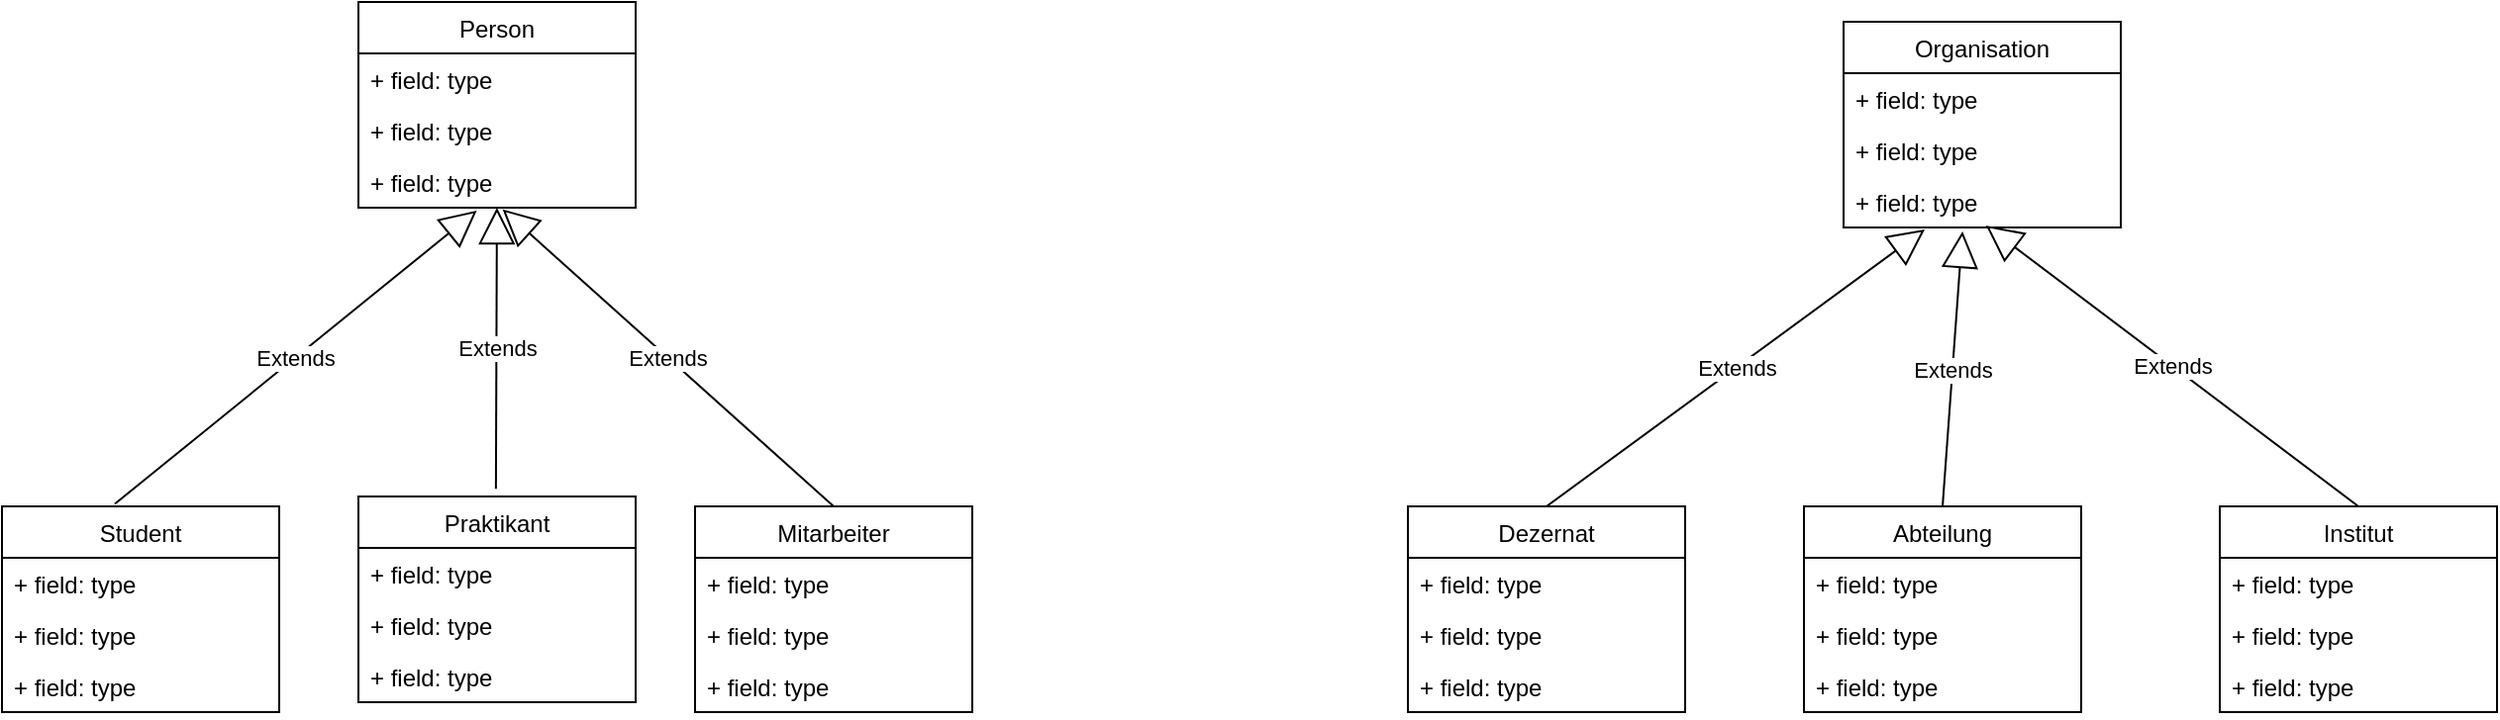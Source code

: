 <mxfile version="14.3.2" type="github">
  <diagram id="WPbqoAnaU2J0kOiB-rKB" name="Page-1">
    <mxGraphModel dx="1572" dy="1040" grid="1" gridSize="10" guides="1" tooltips="1" connect="1" arrows="1" fold="1" page="1" pageScale="1" pageWidth="827" pageHeight="1169" math="0" shadow="0">
      <root>
        <mxCell id="0" />
        <mxCell id="1" parent="0" />
        <mxCell id="PbquLr2xbKYXp6guB9dM-1" value="Person" style="swimlane;fontStyle=0;childLayout=stackLayout;horizontal=1;startSize=26;fillColor=none;horizontalStack=0;resizeParent=1;resizeParentMax=0;resizeLast=0;collapsible=1;marginBottom=0;" vertex="1" parent="1">
          <mxGeometry x="290" y="250" width="140" height="104" as="geometry" />
        </mxCell>
        <mxCell id="PbquLr2xbKYXp6guB9dM-2" value="+ field: type" style="text;strokeColor=none;fillColor=none;align=left;verticalAlign=top;spacingLeft=4;spacingRight=4;overflow=hidden;rotatable=0;points=[[0,0.5],[1,0.5]];portConstraint=eastwest;" vertex="1" parent="PbquLr2xbKYXp6guB9dM-1">
          <mxGeometry y="26" width="140" height="26" as="geometry" />
        </mxCell>
        <mxCell id="PbquLr2xbKYXp6guB9dM-3" value="+ field: type" style="text;strokeColor=none;fillColor=none;align=left;verticalAlign=top;spacingLeft=4;spacingRight=4;overflow=hidden;rotatable=0;points=[[0,0.5],[1,0.5]];portConstraint=eastwest;" vertex="1" parent="PbquLr2xbKYXp6guB9dM-1">
          <mxGeometry y="52" width="140" height="26" as="geometry" />
        </mxCell>
        <mxCell id="PbquLr2xbKYXp6guB9dM-4" value="+ field: type" style="text;strokeColor=none;fillColor=none;align=left;verticalAlign=top;spacingLeft=4;spacingRight=4;overflow=hidden;rotatable=0;points=[[0,0.5],[1,0.5]];portConstraint=eastwest;" vertex="1" parent="PbquLr2xbKYXp6guB9dM-1">
          <mxGeometry y="78" width="140" height="26" as="geometry" />
        </mxCell>
        <mxCell id="PbquLr2xbKYXp6guB9dM-5" value="Praktikant" style="swimlane;fontStyle=0;childLayout=stackLayout;horizontal=1;startSize=26;fillColor=none;horizontalStack=0;resizeParent=1;resizeParentMax=0;resizeLast=0;collapsible=1;marginBottom=0;" vertex="1" parent="1">
          <mxGeometry x="290" y="500" width="140" height="104" as="geometry" />
        </mxCell>
        <mxCell id="PbquLr2xbKYXp6guB9dM-6" value="+ field: type" style="text;strokeColor=none;fillColor=none;align=left;verticalAlign=top;spacingLeft=4;spacingRight=4;overflow=hidden;rotatable=0;points=[[0,0.5],[1,0.5]];portConstraint=eastwest;" vertex="1" parent="PbquLr2xbKYXp6guB9dM-5">
          <mxGeometry y="26" width="140" height="26" as="geometry" />
        </mxCell>
        <mxCell id="PbquLr2xbKYXp6guB9dM-7" value="+ field: type" style="text;strokeColor=none;fillColor=none;align=left;verticalAlign=top;spacingLeft=4;spacingRight=4;overflow=hidden;rotatable=0;points=[[0,0.5],[1,0.5]];portConstraint=eastwest;" vertex="1" parent="PbquLr2xbKYXp6guB9dM-5">
          <mxGeometry y="52" width="140" height="26" as="geometry" />
        </mxCell>
        <mxCell id="PbquLr2xbKYXp6guB9dM-8" value="+ field: type" style="text;strokeColor=none;fillColor=none;align=left;verticalAlign=top;spacingLeft=4;spacingRight=4;overflow=hidden;rotatable=0;points=[[0,0.5],[1,0.5]];portConstraint=eastwest;" vertex="1" parent="PbquLr2xbKYXp6guB9dM-5">
          <mxGeometry y="78" width="140" height="26" as="geometry" />
        </mxCell>
        <mxCell id="PbquLr2xbKYXp6guB9dM-9" value="Student" style="swimlane;fontStyle=0;childLayout=stackLayout;horizontal=1;startSize=26;fillColor=none;horizontalStack=0;resizeParent=1;resizeParentMax=0;resizeLast=0;collapsible=1;marginBottom=0;" vertex="1" parent="1">
          <mxGeometry x="110" y="505" width="140" height="104" as="geometry" />
        </mxCell>
        <mxCell id="PbquLr2xbKYXp6guB9dM-10" value="+ field: type" style="text;strokeColor=none;fillColor=none;align=left;verticalAlign=top;spacingLeft=4;spacingRight=4;overflow=hidden;rotatable=0;points=[[0,0.5],[1,0.5]];portConstraint=eastwest;" vertex="1" parent="PbquLr2xbKYXp6guB9dM-9">
          <mxGeometry y="26" width="140" height="26" as="geometry" />
        </mxCell>
        <mxCell id="PbquLr2xbKYXp6guB9dM-11" value="+ field: type" style="text;strokeColor=none;fillColor=none;align=left;verticalAlign=top;spacingLeft=4;spacingRight=4;overflow=hidden;rotatable=0;points=[[0,0.5],[1,0.5]];portConstraint=eastwest;" vertex="1" parent="PbquLr2xbKYXp6guB9dM-9">
          <mxGeometry y="52" width="140" height="26" as="geometry" />
        </mxCell>
        <mxCell id="PbquLr2xbKYXp6guB9dM-12" value="+ field: type" style="text;strokeColor=none;fillColor=none;align=left;verticalAlign=top;spacingLeft=4;spacingRight=4;overflow=hidden;rotatable=0;points=[[0,0.5],[1,0.5]];portConstraint=eastwest;" vertex="1" parent="PbquLr2xbKYXp6guB9dM-9">
          <mxGeometry y="78" width="140" height="26" as="geometry" />
        </mxCell>
        <mxCell id="PbquLr2xbKYXp6guB9dM-13" value="Mitarbeiter" style="swimlane;fontStyle=0;childLayout=stackLayout;horizontal=1;startSize=26;fillColor=none;horizontalStack=0;resizeParent=1;resizeParentMax=0;resizeLast=0;collapsible=1;marginBottom=0;" vertex="1" parent="1">
          <mxGeometry x="460" y="505" width="140" height="104" as="geometry" />
        </mxCell>
        <mxCell id="PbquLr2xbKYXp6guB9dM-14" value="+ field: type" style="text;strokeColor=none;fillColor=none;align=left;verticalAlign=top;spacingLeft=4;spacingRight=4;overflow=hidden;rotatable=0;points=[[0,0.5],[1,0.5]];portConstraint=eastwest;" vertex="1" parent="PbquLr2xbKYXp6guB9dM-13">
          <mxGeometry y="26" width="140" height="26" as="geometry" />
        </mxCell>
        <mxCell id="PbquLr2xbKYXp6guB9dM-15" value="+ field: type" style="text;strokeColor=none;fillColor=none;align=left;verticalAlign=top;spacingLeft=4;spacingRight=4;overflow=hidden;rotatable=0;points=[[0,0.5],[1,0.5]];portConstraint=eastwest;" vertex="1" parent="PbquLr2xbKYXp6guB9dM-13">
          <mxGeometry y="52" width="140" height="26" as="geometry" />
        </mxCell>
        <mxCell id="PbquLr2xbKYXp6guB9dM-16" value="+ field: type" style="text;strokeColor=none;fillColor=none;align=left;verticalAlign=top;spacingLeft=4;spacingRight=4;overflow=hidden;rotatable=0;points=[[0,0.5],[1,0.5]];portConstraint=eastwest;" vertex="1" parent="PbquLr2xbKYXp6guB9dM-13">
          <mxGeometry y="78" width="140" height="26" as="geometry" />
        </mxCell>
        <mxCell id="PbquLr2xbKYXp6guB9dM-17" value="Extends" style="endArrow=block;endSize=16;endFill=0;html=1;entryX=0.427;entryY=1.057;entryDx=0;entryDy=0;entryPerimeter=0;exitX=0.407;exitY=-0.012;exitDx=0;exitDy=0;exitPerimeter=0;" edge="1" parent="1" source="PbquLr2xbKYXp6guB9dM-9" target="PbquLr2xbKYXp6guB9dM-4">
          <mxGeometry width="160" relative="1" as="geometry">
            <mxPoint x="160" y="370" as="sourcePoint" />
            <mxPoint x="530" y="450" as="targetPoint" />
          </mxGeometry>
        </mxCell>
        <mxCell id="PbquLr2xbKYXp6guB9dM-20" value="Organisation" style="swimlane;fontStyle=0;childLayout=stackLayout;horizontal=1;startSize=26;fillColor=none;horizontalStack=0;resizeParent=1;resizeParentMax=0;resizeLast=0;collapsible=1;marginBottom=0;" vertex="1" parent="1">
          <mxGeometry x="1040" y="260" width="140" height="104" as="geometry" />
        </mxCell>
        <mxCell id="PbquLr2xbKYXp6guB9dM-21" value="+ field: type" style="text;strokeColor=none;fillColor=none;align=left;verticalAlign=top;spacingLeft=4;spacingRight=4;overflow=hidden;rotatable=0;points=[[0,0.5],[1,0.5]];portConstraint=eastwest;" vertex="1" parent="PbquLr2xbKYXp6guB9dM-20">
          <mxGeometry y="26" width="140" height="26" as="geometry" />
        </mxCell>
        <mxCell id="PbquLr2xbKYXp6guB9dM-22" value="+ field: type" style="text;strokeColor=none;fillColor=none;align=left;verticalAlign=top;spacingLeft=4;spacingRight=4;overflow=hidden;rotatable=0;points=[[0,0.5],[1,0.5]];portConstraint=eastwest;" vertex="1" parent="PbquLr2xbKYXp6guB9dM-20">
          <mxGeometry y="52" width="140" height="26" as="geometry" />
        </mxCell>
        <mxCell id="PbquLr2xbKYXp6guB9dM-23" value="+ field: type" style="text;strokeColor=none;fillColor=none;align=left;verticalAlign=top;spacingLeft=4;spacingRight=4;overflow=hidden;rotatable=0;points=[[0,0.5],[1,0.5]];portConstraint=eastwest;" vertex="1" parent="PbquLr2xbKYXp6guB9dM-20">
          <mxGeometry y="78" width="140" height="26" as="geometry" />
        </mxCell>
        <mxCell id="PbquLr2xbKYXp6guB9dM-24" value="Dezernat" style="swimlane;fontStyle=0;childLayout=stackLayout;horizontal=1;startSize=26;fillColor=none;horizontalStack=0;resizeParent=1;resizeParentMax=0;resizeLast=0;collapsible=1;marginBottom=0;" vertex="1" parent="1">
          <mxGeometry x="820" y="505" width="140" height="104" as="geometry" />
        </mxCell>
        <mxCell id="PbquLr2xbKYXp6guB9dM-25" value="+ field: type" style="text;strokeColor=none;fillColor=none;align=left;verticalAlign=top;spacingLeft=4;spacingRight=4;overflow=hidden;rotatable=0;points=[[0,0.5],[1,0.5]];portConstraint=eastwest;" vertex="1" parent="PbquLr2xbKYXp6guB9dM-24">
          <mxGeometry y="26" width="140" height="26" as="geometry" />
        </mxCell>
        <mxCell id="PbquLr2xbKYXp6guB9dM-26" value="+ field: type" style="text;strokeColor=none;fillColor=none;align=left;verticalAlign=top;spacingLeft=4;spacingRight=4;overflow=hidden;rotatable=0;points=[[0,0.5],[1,0.5]];portConstraint=eastwest;" vertex="1" parent="PbquLr2xbKYXp6guB9dM-24">
          <mxGeometry y="52" width="140" height="26" as="geometry" />
        </mxCell>
        <mxCell id="PbquLr2xbKYXp6guB9dM-27" value="+ field: type" style="text;strokeColor=none;fillColor=none;align=left;verticalAlign=top;spacingLeft=4;spacingRight=4;overflow=hidden;rotatable=0;points=[[0,0.5],[1,0.5]];portConstraint=eastwest;" vertex="1" parent="PbquLr2xbKYXp6guB9dM-24">
          <mxGeometry y="78" width="140" height="26" as="geometry" />
        </mxCell>
        <mxCell id="PbquLr2xbKYXp6guB9dM-28" value="Institut" style="swimlane;fontStyle=0;childLayout=stackLayout;horizontal=1;startSize=26;fillColor=none;horizontalStack=0;resizeParent=1;resizeParentMax=0;resizeLast=0;collapsible=1;marginBottom=0;" vertex="1" parent="1">
          <mxGeometry x="1230" y="505" width="140" height="104" as="geometry" />
        </mxCell>
        <mxCell id="PbquLr2xbKYXp6guB9dM-29" value="+ field: type" style="text;strokeColor=none;fillColor=none;align=left;verticalAlign=top;spacingLeft=4;spacingRight=4;overflow=hidden;rotatable=0;points=[[0,0.5],[1,0.5]];portConstraint=eastwest;" vertex="1" parent="PbquLr2xbKYXp6guB9dM-28">
          <mxGeometry y="26" width="140" height="26" as="geometry" />
        </mxCell>
        <mxCell id="PbquLr2xbKYXp6guB9dM-30" value="+ field: type" style="text;strokeColor=none;fillColor=none;align=left;verticalAlign=top;spacingLeft=4;spacingRight=4;overflow=hidden;rotatable=0;points=[[0,0.5],[1,0.5]];portConstraint=eastwest;" vertex="1" parent="PbquLr2xbKYXp6guB9dM-28">
          <mxGeometry y="52" width="140" height="26" as="geometry" />
        </mxCell>
        <mxCell id="PbquLr2xbKYXp6guB9dM-31" value="+ field: type" style="text;strokeColor=none;fillColor=none;align=left;verticalAlign=top;spacingLeft=4;spacingRight=4;overflow=hidden;rotatable=0;points=[[0,0.5],[1,0.5]];portConstraint=eastwest;" vertex="1" parent="PbquLr2xbKYXp6guB9dM-28">
          <mxGeometry y="78" width="140" height="26" as="geometry" />
        </mxCell>
        <mxCell id="PbquLr2xbKYXp6guB9dM-32" value="Abteilung" style="swimlane;fontStyle=0;childLayout=stackLayout;horizontal=1;startSize=26;fillColor=none;horizontalStack=0;resizeParent=1;resizeParentMax=0;resizeLast=0;collapsible=1;marginBottom=0;" vertex="1" parent="1">
          <mxGeometry x="1020" y="505" width="140" height="104" as="geometry" />
        </mxCell>
        <mxCell id="PbquLr2xbKYXp6guB9dM-33" value="+ field: type" style="text;strokeColor=none;fillColor=none;align=left;verticalAlign=top;spacingLeft=4;spacingRight=4;overflow=hidden;rotatable=0;points=[[0,0.5],[1,0.5]];portConstraint=eastwest;" vertex="1" parent="PbquLr2xbKYXp6guB9dM-32">
          <mxGeometry y="26" width="140" height="26" as="geometry" />
        </mxCell>
        <mxCell id="PbquLr2xbKYXp6guB9dM-34" value="+ field: type" style="text;strokeColor=none;fillColor=none;align=left;verticalAlign=top;spacingLeft=4;spacingRight=4;overflow=hidden;rotatable=0;points=[[0,0.5],[1,0.5]];portConstraint=eastwest;" vertex="1" parent="PbquLr2xbKYXp6guB9dM-32">
          <mxGeometry y="52" width="140" height="26" as="geometry" />
        </mxCell>
        <mxCell id="PbquLr2xbKYXp6guB9dM-35" value="+ field: type" style="text;strokeColor=none;fillColor=none;align=left;verticalAlign=top;spacingLeft=4;spacingRight=4;overflow=hidden;rotatable=0;points=[[0,0.5],[1,0.5]];portConstraint=eastwest;" vertex="1" parent="PbquLr2xbKYXp6guB9dM-32">
          <mxGeometry y="78" width="140" height="26" as="geometry" />
        </mxCell>
        <mxCell id="PbquLr2xbKYXp6guB9dM-36" value="Extends" style="endArrow=block;endSize=16;endFill=0;html=1;exitX=0.5;exitY=0;exitDx=0;exitDy=0;entryX=0.52;entryY=1.031;entryDx=0;entryDy=0;entryPerimeter=0;" edge="1" parent="1" source="PbquLr2xbKYXp6guB9dM-13" target="PbquLr2xbKYXp6guB9dM-4">
          <mxGeometry width="160" relative="1" as="geometry">
            <mxPoint x="363" y="409" as="sourcePoint" />
            <mxPoint x="550" y="350" as="targetPoint" />
          </mxGeometry>
        </mxCell>
        <mxCell id="PbquLr2xbKYXp6guB9dM-42" value="Extends" style="endArrow=block;endSize=16;endFill=0;html=1;exitX=0.496;exitY=-0.037;exitDx=0;exitDy=0;exitPerimeter=0;" edge="1" parent="1" source="PbquLr2xbKYXp6guB9dM-5" target="PbquLr2xbKYXp6guB9dM-4">
          <mxGeometry width="160" relative="1" as="geometry">
            <mxPoint x="320" y="380" as="sourcePoint" />
            <mxPoint x="480" y="380" as="targetPoint" />
          </mxGeometry>
        </mxCell>
        <mxCell id="PbquLr2xbKYXp6guB9dM-43" value="Extends" style="endArrow=block;endSize=16;endFill=0;html=1;entryX=0.514;entryY=0.962;entryDx=0;entryDy=0;entryPerimeter=0;exitX=0.5;exitY=0;exitDx=0;exitDy=0;" edge="1" parent="1" source="PbquLr2xbKYXp6guB9dM-28" target="PbquLr2xbKYXp6guB9dM-23">
          <mxGeometry width="160" relative="1" as="geometry">
            <mxPoint x="630" y="513.752" as="sourcePoint" />
            <mxPoint x="812.8" y="365.482" as="targetPoint" />
          </mxGeometry>
        </mxCell>
        <mxCell id="PbquLr2xbKYXp6guB9dM-44" value="Extends" style="endArrow=block;endSize=16;endFill=0;html=1;exitX=0.5;exitY=0;exitDx=0;exitDy=0;entryX=0.293;entryY=1.038;entryDx=0;entryDy=0;entryPerimeter=0;" edge="1" parent="1" source="PbquLr2xbKYXp6guB9dM-24" target="PbquLr2xbKYXp6guB9dM-23">
          <mxGeometry width="160" relative="1" as="geometry">
            <mxPoint x="993.02" y="515" as="sourcePoint" />
            <mxPoint x="920" y="380" as="targetPoint" />
          </mxGeometry>
        </mxCell>
        <mxCell id="PbquLr2xbKYXp6guB9dM-45" value="Extends" style="endArrow=block;endSize=16;endFill=0;html=1;exitX=0.5;exitY=0;exitDx=0;exitDy=0;entryX=0.429;entryY=1.077;entryDx=0;entryDy=0;entryPerimeter=0;" edge="1" parent="1" source="PbquLr2xbKYXp6guB9dM-32" target="PbquLr2xbKYXp6guB9dM-23">
          <mxGeometry width="160" relative="1" as="geometry">
            <mxPoint x="822.46" y="506.152" as="sourcePoint" />
            <mxPoint x="1080" y="350" as="targetPoint" />
          </mxGeometry>
        </mxCell>
      </root>
    </mxGraphModel>
  </diagram>
</mxfile>

